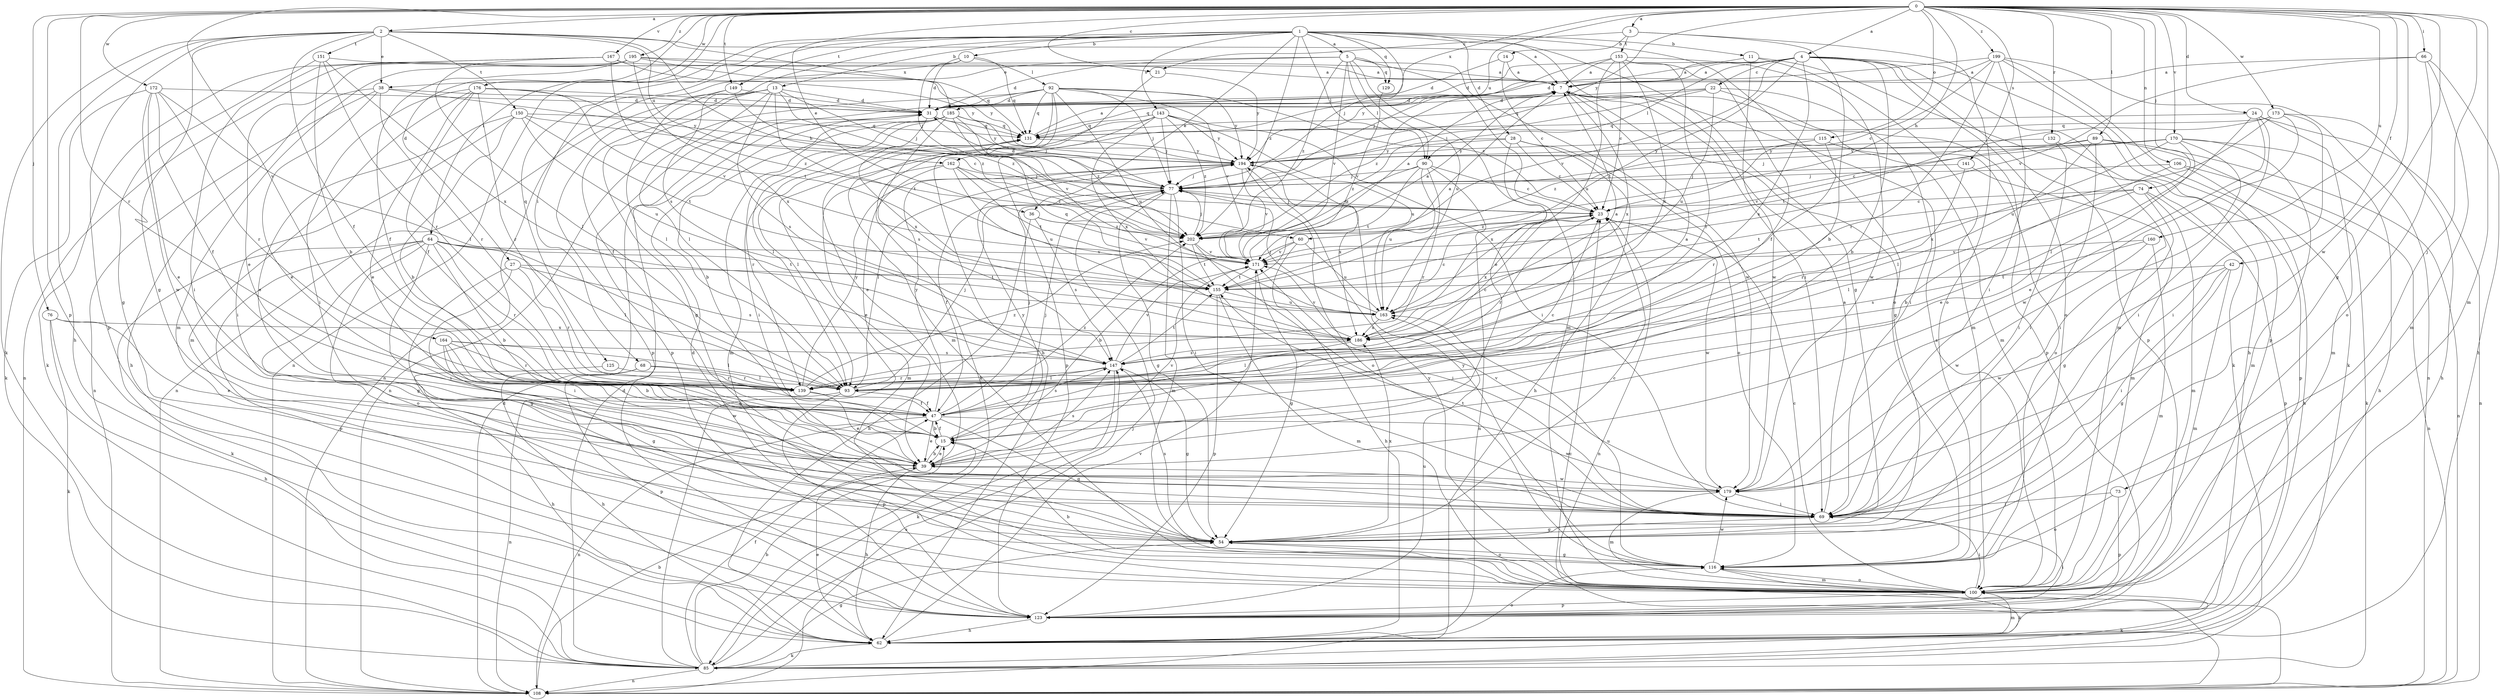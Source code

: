 strict digraph  {
0;
1;
2;
3;
4;
5;
7;
10;
11;
13;
14;
15;
21;
22;
23;
24;
27;
28;
31;
36;
38;
39;
42;
47;
54;
60;
62;
64;
66;
68;
69;
73;
74;
76;
77;
85;
89;
90;
92;
93;
100;
106;
108;
115;
116;
123;
125;
129;
131;
132;
139;
141;
143;
147;
149;
150;
151;
153;
155;
160;
162;
163;
164;
167;
170;
171;
172;
173;
176;
179;
185;
186;
194;
195;
199;
202;
0 -> 2  [label=a];
0 -> 3  [label=a];
0 -> 4  [label=a];
0 -> 21  [label=c];
0 -> 24  [label=d];
0 -> 27  [label=d];
0 -> 36  [label=e];
0 -> 42  [label=f];
0 -> 54  [label=g];
0 -> 60  [label=h];
0 -> 64  [label=i];
0 -> 66  [label=i];
0 -> 73  [label=j];
0 -> 74  [label=j];
0 -> 76  [label=j];
0 -> 89  [label=l];
0 -> 100  [label=m];
0 -> 106  [label=n];
0 -> 115  [label=o];
0 -> 123  [label=p];
0 -> 132  [label=r];
0 -> 139  [label=r];
0 -> 141  [label=s];
0 -> 149  [label=t];
0 -> 160  [label=u];
0 -> 162  [label=u];
0 -> 164  [label=v];
0 -> 167  [label=v];
0 -> 170  [label=v];
0 -> 172  [label=w];
0 -> 173  [label=w];
0 -> 176  [label=w];
0 -> 179  [label=w];
0 -> 185  [label=x];
0 -> 194  [label=y];
0 -> 195  [label=z];
0 -> 199  [label=z];
1 -> 5  [label=a];
1 -> 10  [label=b];
1 -> 11  [label=b];
1 -> 13  [label=b];
1 -> 28  [label=d];
1 -> 36  [label=e];
1 -> 54  [label=g];
1 -> 68  [label=i];
1 -> 69  [label=i];
1 -> 77  [label=j];
1 -> 90  [label=l];
1 -> 108  [label=n];
1 -> 116  [label=o];
1 -> 125  [label=q];
1 -> 129  [label=q];
1 -> 143  [label=s];
1 -> 147  [label=s];
1 -> 149  [label=t];
1 -> 202  [label=z];
2 -> 7  [label=a];
2 -> 38  [label=e];
2 -> 47  [label=f];
2 -> 54  [label=g];
2 -> 60  [label=h];
2 -> 62  [label=h];
2 -> 85  [label=k];
2 -> 123  [label=p];
2 -> 150  [label=t];
2 -> 151  [label=t];
2 -> 162  [label=u];
2 -> 185  [label=x];
3 -> 14  [label=b];
3 -> 15  [label=b];
3 -> 21  [label=c];
3 -> 116  [label=o];
3 -> 153  [label=t];
4 -> 7  [label=a];
4 -> 15  [label=b];
4 -> 22  [label=c];
4 -> 31  [label=d];
4 -> 62  [label=h];
4 -> 90  [label=l];
4 -> 100  [label=m];
4 -> 116  [label=o];
4 -> 123  [label=p];
4 -> 147  [label=s];
4 -> 155  [label=t];
4 -> 171  [label=v];
4 -> 194  [label=y];
5 -> 31  [label=d];
5 -> 38  [label=e];
5 -> 39  [label=e];
5 -> 90  [label=l];
5 -> 100  [label=m];
5 -> 129  [label=q];
5 -> 163  [label=u];
5 -> 171  [label=v];
5 -> 179  [label=w];
5 -> 202  [label=z];
7 -> 31  [label=d];
7 -> 54  [label=g];
7 -> 100  [label=m];
7 -> 131  [label=q];
7 -> 186  [label=x];
7 -> 202  [label=z];
10 -> 31  [label=d];
10 -> 77  [label=j];
10 -> 92  [label=l];
10 -> 108  [label=n];
10 -> 131  [label=q];
11 -> 7  [label=a];
11 -> 85  [label=k];
11 -> 100  [label=m];
11 -> 179  [label=w];
13 -> 31  [label=d];
13 -> 47  [label=f];
13 -> 54  [label=g];
13 -> 77  [label=j];
13 -> 93  [label=l];
13 -> 123  [label=p];
13 -> 147  [label=s];
13 -> 155  [label=t];
13 -> 202  [label=z];
14 -> 7  [label=a];
14 -> 23  [label=c];
14 -> 31  [label=d];
15 -> 39  [label=e];
15 -> 47  [label=f];
15 -> 77  [label=j];
21 -> 62  [label=h];
21 -> 194  [label=y];
22 -> 31  [label=d];
22 -> 69  [label=i];
22 -> 77  [label=j];
22 -> 123  [label=p];
22 -> 131  [label=q];
22 -> 163  [label=u];
23 -> 77  [label=j];
23 -> 108  [label=n];
23 -> 139  [label=r];
23 -> 179  [label=w];
23 -> 186  [label=x];
23 -> 202  [label=z];
24 -> 39  [label=e];
24 -> 69  [label=i];
24 -> 93  [label=l];
24 -> 100  [label=m];
24 -> 108  [label=n];
24 -> 131  [label=q];
27 -> 54  [label=g];
27 -> 69  [label=i];
27 -> 139  [label=r];
27 -> 147  [label=s];
27 -> 155  [label=t];
28 -> 23  [label=c];
28 -> 62  [label=h];
28 -> 116  [label=o];
28 -> 186  [label=x];
28 -> 194  [label=y];
28 -> 202  [label=z];
31 -> 131  [label=q];
31 -> 186  [label=x];
31 -> 194  [label=y];
36 -> 62  [label=h];
36 -> 147  [label=s];
36 -> 171  [label=v];
36 -> 202  [label=z];
38 -> 31  [label=d];
38 -> 39  [label=e];
38 -> 62  [label=h];
38 -> 108  [label=n];
38 -> 139  [label=r];
38 -> 194  [label=y];
39 -> 15  [label=b];
39 -> 62  [label=h];
39 -> 147  [label=s];
39 -> 171  [label=v];
39 -> 179  [label=w];
39 -> 194  [label=y];
42 -> 54  [label=g];
42 -> 69  [label=i];
42 -> 100  [label=m];
42 -> 155  [label=t];
42 -> 179  [label=w];
47 -> 15  [label=b];
47 -> 23  [label=c];
47 -> 39  [label=e];
47 -> 54  [label=g];
47 -> 77  [label=j];
47 -> 108  [label=n];
47 -> 147  [label=s];
47 -> 179  [label=w];
47 -> 194  [label=y];
47 -> 202  [label=z];
54 -> 23  [label=c];
54 -> 116  [label=o];
54 -> 147  [label=s];
54 -> 186  [label=x];
60 -> 15  [label=b];
60 -> 62  [label=h];
60 -> 163  [label=u];
60 -> 171  [label=v];
62 -> 39  [label=e];
62 -> 85  [label=k];
62 -> 100  [label=m];
62 -> 116  [label=o];
62 -> 171  [label=v];
64 -> 15  [label=b];
64 -> 54  [label=g];
64 -> 69  [label=i];
64 -> 85  [label=k];
64 -> 93  [label=l];
64 -> 116  [label=o];
64 -> 123  [label=p];
64 -> 139  [label=r];
64 -> 155  [label=t];
64 -> 171  [label=v];
66 -> 7  [label=a];
66 -> 62  [label=h];
66 -> 100  [label=m];
66 -> 116  [label=o];
66 -> 171  [label=v];
68 -> 62  [label=h];
68 -> 93  [label=l];
68 -> 123  [label=p];
68 -> 139  [label=r];
69 -> 7  [label=a];
69 -> 54  [label=g];
69 -> 155  [label=t];
73 -> 69  [label=i];
73 -> 116  [label=o];
73 -> 123  [label=p];
74 -> 23  [label=c];
74 -> 54  [label=g];
74 -> 93  [label=l];
74 -> 100  [label=m];
74 -> 123  [label=p];
74 -> 155  [label=t];
76 -> 39  [label=e];
76 -> 62  [label=h];
76 -> 85  [label=k];
76 -> 186  [label=x];
77 -> 23  [label=c];
77 -> 31  [label=d];
77 -> 47  [label=f];
77 -> 54  [label=g];
77 -> 69  [label=i];
77 -> 100  [label=m];
85 -> 15  [label=b];
85 -> 31  [label=d];
85 -> 47  [label=f];
85 -> 54  [label=g];
85 -> 77  [label=j];
85 -> 108  [label=n];
85 -> 131  [label=q];
89 -> 69  [label=i];
89 -> 85  [label=k];
89 -> 93  [label=l];
89 -> 108  [label=n];
89 -> 171  [label=v];
89 -> 194  [label=y];
90 -> 23  [label=c];
90 -> 77  [label=j];
90 -> 108  [label=n];
90 -> 139  [label=r];
90 -> 155  [label=t];
90 -> 163  [label=u];
90 -> 202  [label=z];
92 -> 23  [label=c];
92 -> 31  [label=d];
92 -> 77  [label=j];
92 -> 85  [label=k];
92 -> 100  [label=m];
92 -> 108  [label=n];
92 -> 123  [label=p];
92 -> 131  [label=q];
92 -> 163  [label=u];
92 -> 171  [label=v];
92 -> 194  [label=y];
93 -> 47  [label=f];
93 -> 77  [label=j];
93 -> 108  [label=n];
93 -> 123  [label=p];
100 -> 7  [label=a];
100 -> 15  [label=b];
100 -> 23  [label=c];
100 -> 31  [label=d];
100 -> 69  [label=i];
100 -> 85  [label=k];
100 -> 116  [label=o];
100 -> 123  [label=p];
100 -> 194  [label=y];
106 -> 15  [label=b];
106 -> 62  [label=h];
106 -> 77  [label=j];
106 -> 108  [label=n];
108 -> 15  [label=b];
108 -> 23  [label=c];
108 -> 31  [label=d];
108 -> 147  [label=s];
115 -> 116  [label=o];
115 -> 139  [label=r];
115 -> 194  [label=y];
115 -> 202  [label=z];
116 -> 54  [label=g];
116 -> 85  [label=k];
116 -> 100  [label=m];
116 -> 163  [label=u];
116 -> 179  [label=w];
116 -> 194  [label=y];
123 -> 62  [label=h];
123 -> 69  [label=i];
123 -> 163  [label=u];
125 -> 62  [label=h];
125 -> 139  [label=r];
129 -> 171  [label=v];
131 -> 7  [label=a];
131 -> 93  [label=l];
131 -> 139  [label=r];
131 -> 194  [label=y];
132 -> 69  [label=i];
132 -> 123  [label=p];
132 -> 194  [label=y];
139 -> 7  [label=a];
139 -> 39  [label=e];
139 -> 47  [label=f];
139 -> 194  [label=y];
139 -> 202  [label=z];
141 -> 77  [label=j];
141 -> 100  [label=m];
141 -> 139  [label=r];
143 -> 39  [label=e];
143 -> 69  [label=i];
143 -> 77  [label=j];
143 -> 123  [label=p];
143 -> 131  [label=q];
143 -> 163  [label=u];
143 -> 186  [label=x];
143 -> 194  [label=y];
143 -> 202  [label=z];
147 -> 23  [label=c];
147 -> 54  [label=g];
147 -> 85  [label=k];
147 -> 93  [label=l];
147 -> 139  [label=r];
147 -> 155  [label=t];
147 -> 171  [label=v];
149 -> 31  [label=d];
149 -> 93  [label=l];
149 -> 108  [label=n];
149 -> 202  [label=z];
150 -> 15  [label=b];
150 -> 23  [label=c];
150 -> 39  [label=e];
150 -> 69  [label=i];
150 -> 131  [label=q];
150 -> 155  [label=t];
150 -> 163  [label=u];
151 -> 7  [label=a];
151 -> 15  [label=b];
151 -> 54  [label=g];
151 -> 139  [label=r];
151 -> 186  [label=x];
153 -> 7  [label=a];
153 -> 23  [label=c];
153 -> 47  [label=f];
153 -> 77  [label=j];
153 -> 139  [label=r];
153 -> 163  [label=u];
153 -> 179  [label=w];
153 -> 186  [label=x];
155 -> 7  [label=a];
155 -> 100  [label=m];
155 -> 123  [label=p];
155 -> 131  [label=q];
155 -> 163  [label=u];
160 -> 100  [label=m];
160 -> 147  [label=s];
160 -> 171  [label=v];
160 -> 179  [label=w];
162 -> 39  [label=e];
162 -> 77  [label=j];
162 -> 100  [label=m];
162 -> 155  [label=t];
162 -> 163  [label=u];
162 -> 202  [label=z];
163 -> 23  [label=c];
163 -> 77  [label=j];
163 -> 186  [label=x];
164 -> 15  [label=b];
164 -> 54  [label=g];
164 -> 93  [label=l];
164 -> 139  [label=r];
164 -> 147  [label=s];
164 -> 179  [label=w];
167 -> 7  [label=a];
167 -> 69  [label=i];
167 -> 85  [label=k];
167 -> 93  [label=l];
167 -> 155  [label=t];
167 -> 194  [label=y];
170 -> 23  [label=c];
170 -> 39  [label=e];
170 -> 62  [label=h];
170 -> 69  [label=i];
170 -> 77  [label=j];
170 -> 100  [label=m];
170 -> 186  [label=x];
170 -> 194  [label=y];
171 -> 7  [label=a];
171 -> 54  [label=g];
171 -> 155  [label=t];
172 -> 31  [label=d];
172 -> 39  [label=e];
172 -> 47  [label=f];
172 -> 85  [label=k];
172 -> 93  [label=l];
172 -> 139  [label=r];
172 -> 179  [label=w];
173 -> 62  [label=h];
173 -> 69  [label=i];
173 -> 131  [label=q];
173 -> 155  [label=t];
173 -> 163  [label=u];
173 -> 179  [label=w];
176 -> 31  [label=d];
176 -> 39  [label=e];
176 -> 47  [label=f];
176 -> 69  [label=i];
176 -> 100  [label=m];
176 -> 139  [label=r];
176 -> 171  [label=v];
176 -> 202  [label=z];
179 -> 69  [label=i];
179 -> 100  [label=m];
179 -> 171  [label=v];
185 -> 15  [label=b];
185 -> 69  [label=i];
185 -> 77  [label=j];
185 -> 93  [label=l];
185 -> 100  [label=m];
185 -> 131  [label=q];
185 -> 147  [label=s];
185 -> 171  [label=v];
185 -> 202  [label=z];
186 -> 7  [label=a];
186 -> 93  [label=l];
186 -> 147  [label=s];
186 -> 171  [label=v];
194 -> 77  [label=j];
194 -> 93  [label=l];
194 -> 116  [label=o];
194 -> 171  [label=v];
194 -> 186  [label=x];
195 -> 7  [label=a];
195 -> 39  [label=e];
195 -> 47  [label=f];
195 -> 100  [label=m];
195 -> 108  [label=n];
195 -> 131  [label=q];
195 -> 186  [label=x];
195 -> 194  [label=y];
199 -> 7  [label=a];
199 -> 23  [label=c];
199 -> 31  [label=d];
199 -> 69  [label=i];
199 -> 85  [label=k];
199 -> 108  [label=n];
199 -> 123  [label=p];
199 -> 139  [label=r];
202 -> 7  [label=a];
202 -> 69  [label=i];
202 -> 77  [label=j];
202 -> 155  [label=t];
202 -> 171  [label=v];
}
